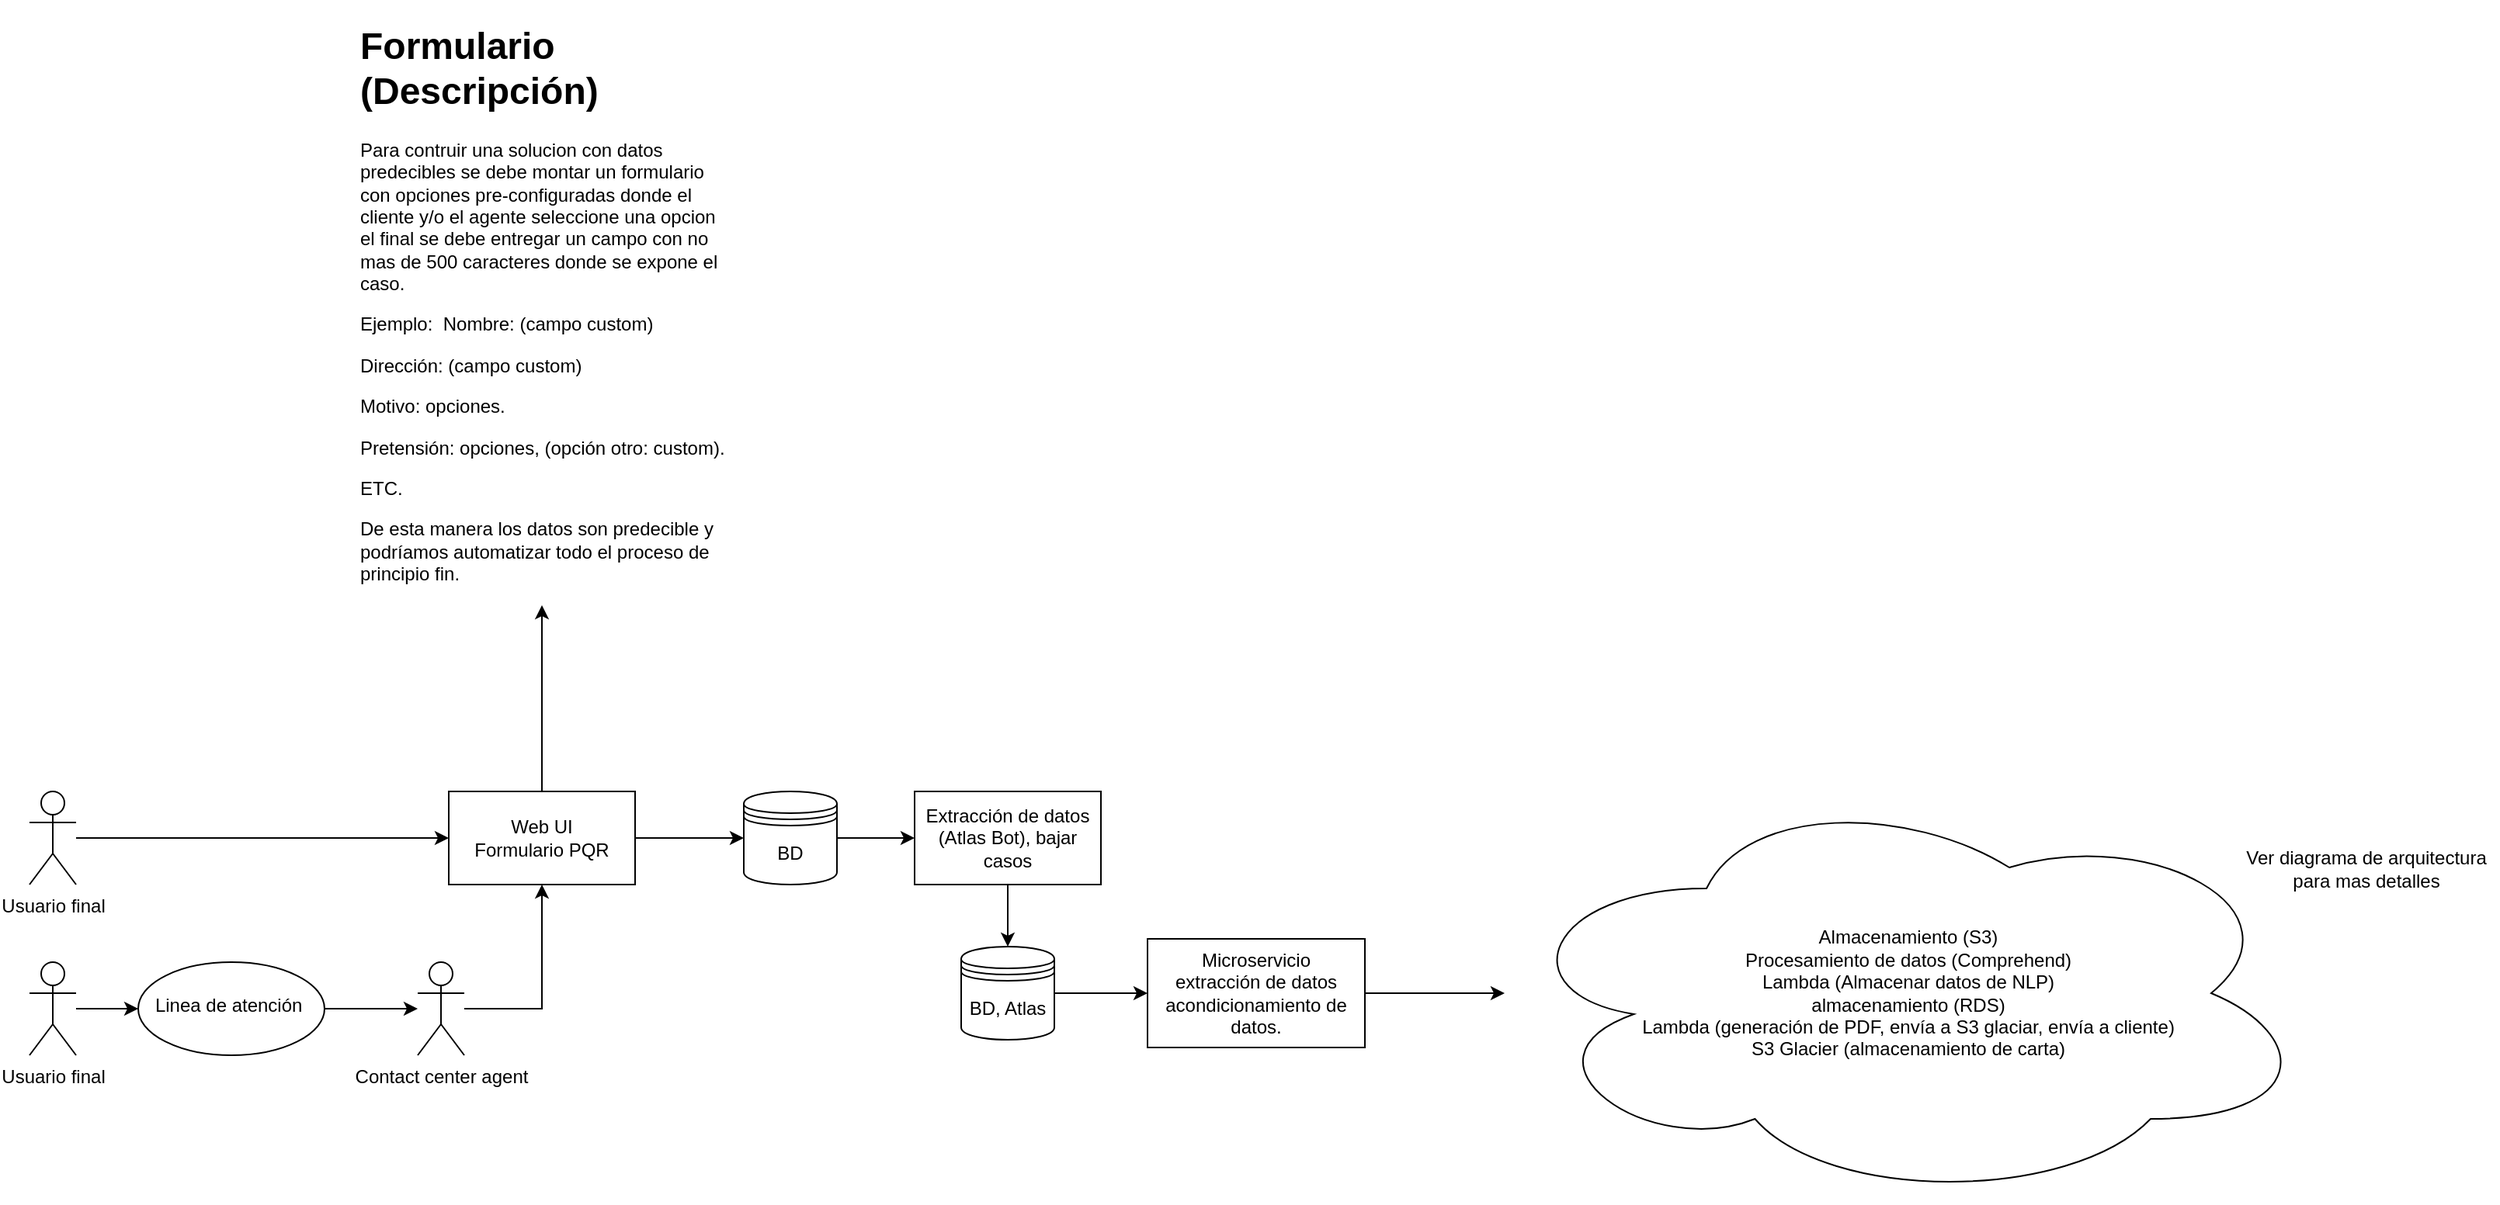 <mxfile version="18.1.3" type="github">
  <diagram id="IUSYSUbBcKdLpdM3Azpz" name="Page-1">
    <mxGraphModel dx="1727" dy="1973" grid="1" gridSize="10" guides="1" tooltips="1" connect="1" arrows="1" fold="1" page="1" pageScale="1" pageWidth="827" pageHeight="1169" math="0" shadow="0">
      <root>
        <mxCell id="0" />
        <mxCell id="1" parent="0" />
        <mxCell id="OA_7SekpyGlYD4ccxMZ2-5" value="" style="edgeStyle=orthogonalEdgeStyle;rounded=0;orthogonalLoop=1;jettySize=auto;html=1;" edge="1" parent="1" source="OA_7SekpyGlYD4ccxMZ2-1" target="OA_7SekpyGlYD4ccxMZ2-3">
          <mxGeometry relative="1" as="geometry" />
        </mxCell>
        <mxCell id="OA_7SekpyGlYD4ccxMZ2-1" value="Usuario final" style="shape=umlActor;verticalLabelPosition=bottom;verticalAlign=top;html=1;outlineConnect=0;" vertex="1" parent="1">
          <mxGeometry x="530" y="140" width="30" height="60" as="geometry" />
        </mxCell>
        <mxCell id="OA_7SekpyGlYD4ccxMZ2-7" value="" style="edgeStyle=orthogonalEdgeStyle;rounded=0;orthogonalLoop=1;jettySize=auto;html=1;" edge="1" parent="1" source="OA_7SekpyGlYD4ccxMZ2-2" target="OA_7SekpyGlYD4ccxMZ2-6">
          <mxGeometry relative="1" as="geometry" />
        </mxCell>
        <mxCell id="OA_7SekpyGlYD4ccxMZ2-2" value="Usuario final" style="shape=umlActor;verticalLabelPosition=bottom;verticalAlign=top;html=1;outlineConnect=0;" vertex="1" parent="1">
          <mxGeometry x="530" y="250" width="30" height="60" as="geometry" />
        </mxCell>
        <mxCell id="OA_7SekpyGlYD4ccxMZ2-12" value="" style="edgeStyle=orthogonalEdgeStyle;rounded=0;orthogonalLoop=1;jettySize=auto;html=1;" edge="1" parent="1" source="OA_7SekpyGlYD4ccxMZ2-3" target="OA_7SekpyGlYD4ccxMZ2-11">
          <mxGeometry relative="1" as="geometry" />
        </mxCell>
        <mxCell id="OA_7SekpyGlYD4ccxMZ2-14" value="" style="edgeStyle=orthogonalEdgeStyle;rounded=0;orthogonalLoop=1;jettySize=auto;html=1;" edge="1" parent="1" source="OA_7SekpyGlYD4ccxMZ2-3" target="OA_7SekpyGlYD4ccxMZ2-13">
          <mxGeometry relative="1" as="geometry" />
        </mxCell>
        <mxCell id="OA_7SekpyGlYD4ccxMZ2-3" value="Web UI&lt;br&gt;Formulario PQR" style="rounded=0;whiteSpace=wrap;html=1;" vertex="1" parent="1">
          <mxGeometry x="800" y="140" width="120" height="60" as="geometry" />
        </mxCell>
        <mxCell id="OA_7SekpyGlYD4ccxMZ2-9" value="" style="edgeStyle=orthogonalEdgeStyle;rounded=0;orthogonalLoop=1;jettySize=auto;html=1;" edge="1" parent="1" source="OA_7SekpyGlYD4ccxMZ2-6" target="OA_7SekpyGlYD4ccxMZ2-8">
          <mxGeometry relative="1" as="geometry" />
        </mxCell>
        <mxCell id="OA_7SekpyGlYD4ccxMZ2-6" value="&lt;br&gt;Linea de atención&amp;nbsp;" style="ellipse;whiteSpace=wrap;html=1;verticalAlign=top;" vertex="1" parent="1">
          <mxGeometry x="600" y="250" width="120" height="60" as="geometry" />
        </mxCell>
        <mxCell id="OA_7SekpyGlYD4ccxMZ2-10" style="edgeStyle=orthogonalEdgeStyle;rounded=0;orthogonalLoop=1;jettySize=auto;html=1;entryX=0.5;entryY=1;entryDx=0;entryDy=0;" edge="1" parent="1" source="OA_7SekpyGlYD4ccxMZ2-8" target="OA_7SekpyGlYD4ccxMZ2-3">
          <mxGeometry relative="1" as="geometry">
            <Array as="points">
              <mxPoint x="860" y="280" />
            </Array>
          </mxGeometry>
        </mxCell>
        <mxCell id="OA_7SekpyGlYD4ccxMZ2-8" value="Contact center agent" style="shape=umlActor;verticalLabelPosition=bottom;verticalAlign=top;html=1;outlineConnect=0;" vertex="1" parent="1">
          <mxGeometry x="780" y="250" width="30" height="60" as="geometry" />
        </mxCell>
        <mxCell id="OA_7SekpyGlYD4ccxMZ2-16" value="" style="edgeStyle=orthogonalEdgeStyle;rounded=0;orthogonalLoop=1;jettySize=auto;html=1;" edge="1" parent="1" source="OA_7SekpyGlYD4ccxMZ2-11" target="OA_7SekpyGlYD4ccxMZ2-15">
          <mxGeometry relative="1" as="geometry" />
        </mxCell>
        <mxCell id="OA_7SekpyGlYD4ccxMZ2-11" value="BD" style="shape=datastore;whiteSpace=wrap;html=1;" vertex="1" parent="1">
          <mxGeometry x="990" y="140" width="60" height="60" as="geometry" />
        </mxCell>
        <mxCell id="OA_7SekpyGlYD4ccxMZ2-13" value="&lt;h1&gt;Formulario (Descripción)&lt;/h1&gt;&lt;p&gt;Para contruir una solucion con datos predecibles se debe montar un formulario con opciones pre-configuradas donde el cliente y/o el agente seleccione una opcion el final se debe entregar un campo con no mas de 500 caracteres donde se expone el caso.&lt;/p&gt;&lt;p&gt;Ejemplo:&amp;nbsp; Nombre: (campo custom)&lt;/p&gt;&lt;p&gt;Dirección: (campo custom)&lt;/p&gt;&lt;p&gt;Motivo: opciones.&lt;/p&gt;&lt;p&gt;Pretensión: opciones, (opción otro: custom).&lt;/p&gt;&lt;p&gt;ETC.&lt;/p&gt;&lt;p&gt;De esta manera los datos son predecible y podríamos automatizar todo el proceso de principio fin.&lt;/p&gt;&lt;p&gt;&lt;br&gt;&lt;/p&gt;" style="text;html=1;strokeColor=none;fillColor=none;spacing=5;spacingTop=-20;whiteSpace=wrap;overflow=hidden;rounded=0;" vertex="1" parent="1">
          <mxGeometry x="737.5" y="-360" width="245" height="380" as="geometry" />
        </mxCell>
        <mxCell id="OA_7SekpyGlYD4ccxMZ2-18" value="" style="edgeStyle=orthogonalEdgeStyle;rounded=0;orthogonalLoop=1;jettySize=auto;html=1;" edge="1" parent="1" source="OA_7SekpyGlYD4ccxMZ2-15" target="OA_7SekpyGlYD4ccxMZ2-17">
          <mxGeometry relative="1" as="geometry" />
        </mxCell>
        <mxCell id="OA_7SekpyGlYD4ccxMZ2-15" value="Extracción de datos&lt;br&gt;(Atlas Bot), bajar casos" style="whiteSpace=wrap;html=1;" vertex="1" parent="1">
          <mxGeometry x="1100" y="140" width="120" height="60" as="geometry" />
        </mxCell>
        <mxCell id="OA_7SekpyGlYD4ccxMZ2-20" value="" style="edgeStyle=orthogonalEdgeStyle;rounded=0;orthogonalLoop=1;jettySize=auto;html=1;" edge="1" parent="1" source="OA_7SekpyGlYD4ccxMZ2-17" target="OA_7SekpyGlYD4ccxMZ2-19">
          <mxGeometry relative="1" as="geometry" />
        </mxCell>
        <mxCell id="OA_7SekpyGlYD4ccxMZ2-17" value="BD, Atlas" style="shape=datastore;whiteSpace=wrap;html=1;" vertex="1" parent="1">
          <mxGeometry x="1130" y="240" width="60" height="60" as="geometry" />
        </mxCell>
        <mxCell id="OA_7SekpyGlYD4ccxMZ2-24" value="" style="edgeStyle=orthogonalEdgeStyle;rounded=0;orthogonalLoop=1;jettySize=auto;html=1;" edge="1" parent="1" source="OA_7SekpyGlYD4ccxMZ2-19" target="OA_7SekpyGlYD4ccxMZ2-23">
          <mxGeometry relative="1" as="geometry" />
        </mxCell>
        <mxCell id="OA_7SekpyGlYD4ccxMZ2-19" value="Microservicio&lt;br&gt;extracción de datos&lt;br&gt;acondicionamiento de datos." style="whiteSpace=wrap;html=1;" vertex="1" parent="1">
          <mxGeometry x="1250" y="235" width="140" height="70" as="geometry" />
        </mxCell>
        <mxCell id="OA_7SekpyGlYD4ccxMZ2-23" value="Almacenamiento (S3)&lt;br&gt;Procesamiento de datos (Comprehend)&lt;br&gt;Lambda (Almacenar datos de NLP)&lt;br&gt;almacenamiento (RDS)&lt;br&gt;Lambda (generación de PDF, envía a S3 glaciar, envía a cliente)&lt;br&gt;S3 Glacier (almacenamiento de carta)" style="ellipse;shape=cloud;whiteSpace=wrap;html=1;" vertex="1" parent="1">
          <mxGeometry x="1480" y="135" width="520" height="270" as="geometry" />
        </mxCell>
        <mxCell id="OA_7SekpyGlYD4ccxMZ2-27" value="Ver diagrama de arquitectura para mas detalles" style="text;html=1;strokeColor=none;fillColor=none;align=center;verticalAlign=middle;whiteSpace=wrap;rounded=0;" vertex="1" parent="1">
          <mxGeometry x="1950" y="160" width="170" height="60" as="geometry" />
        </mxCell>
      </root>
    </mxGraphModel>
  </diagram>
</mxfile>
